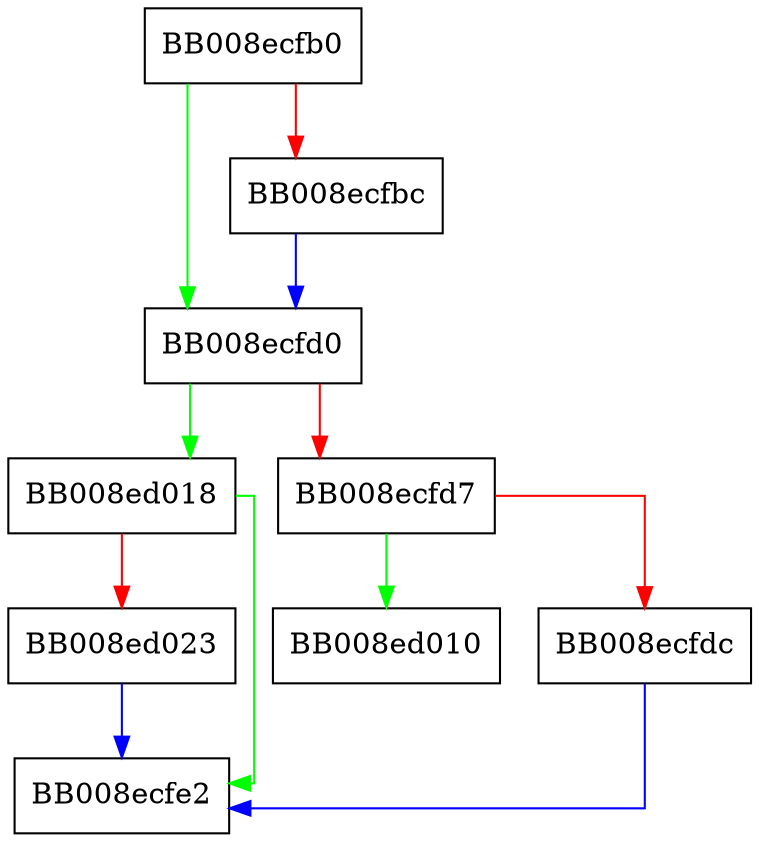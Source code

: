 digraph _dl_debug_initialize {
  node [shape="box"];
  graph [splines=ortho];
  BB008ecfb0 -> BB008ecfd0 [color="green"];
  BB008ecfb0 -> BB008ecfbc [color="red"];
  BB008ecfbc -> BB008ecfd0 [color="blue"];
  BB008ecfd0 -> BB008ed018 [color="green"];
  BB008ecfd0 -> BB008ecfd7 [color="red"];
  BB008ecfd7 -> BB008ed010 [color="green"];
  BB008ecfd7 -> BB008ecfdc [color="red"];
  BB008ecfdc -> BB008ecfe2 [color="blue"];
  BB008ed018 -> BB008ecfe2 [color="green"];
  BB008ed018 -> BB008ed023 [color="red"];
  BB008ed023 -> BB008ecfe2 [color="blue"];
}